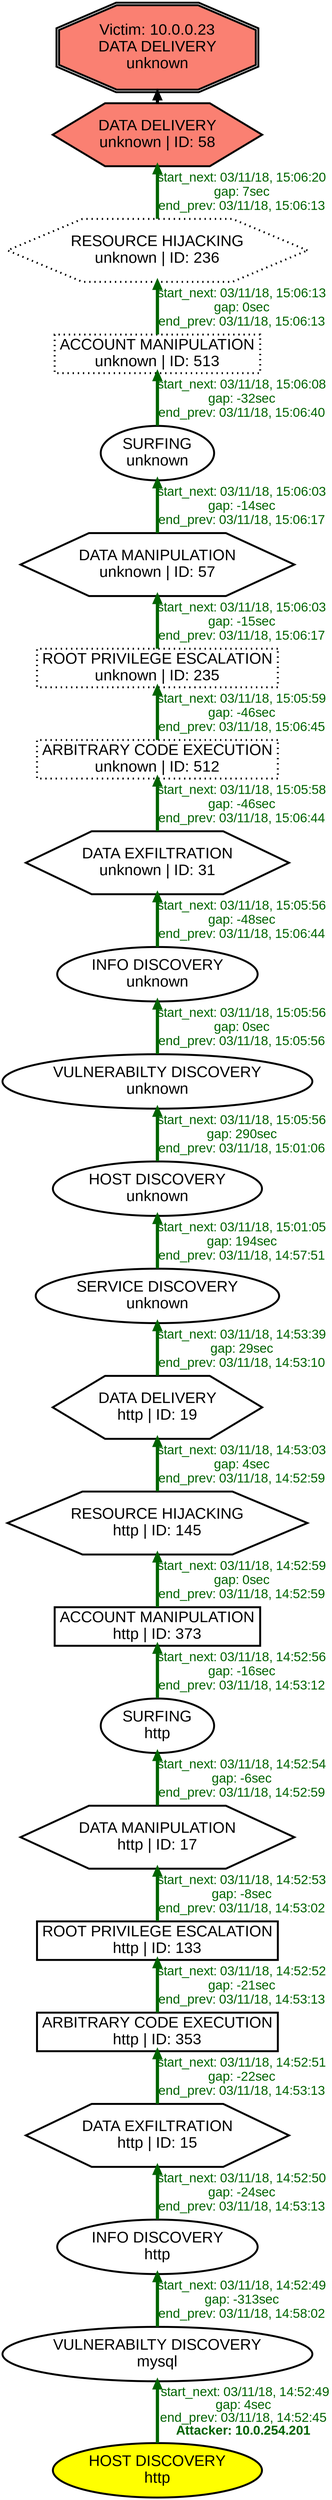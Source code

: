 digraph DATADELIVERYunknown {
rankdir="BT"; 
 graph [ nodesep="0.1", ranksep="0.02"] 
 node [ fontname=Arial, fontsize=24,penwidth=3]; 
 edge [ fontname=Arial, fontsize=20,penwidth=5 ];
"Victim: 10.0.0.23
DATA DELIVERY
unknown" [shape=doubleoctagon, style=filled, fillcolor=salmon];
{ rank = max; "Victim: 10.0.0.23
DATA DELIVERY
unknown"}
"DATA DELIVERY
unknown | ID: 58" -> "Victim: 10.0.0.23
DATA DELIVERY
unknown"
"DATA DELIVERY
unknown | ID: 58" [style=filled, fillcolor= salmon]
{ rank=same; "DATA DELIVERY
unknown | ID: 58"}
"HOST DISCOVERY
http" [style=filled, fillcolor= yellow]
"HOST DISCOVERY
http" -> "VULNERABILTY DISCOVERY
mysql" [ color=darkgreen] [label=<<font color="darkgreen"> start_next: 03/11/18, 14:52:49<br/>gap: 4sec<br/>end_prev: 03/11/18, 14:52:45</font><br/><font color="darkgreen"><b>Attacker: 10.0.254.201</b></font>>]
"VULNERABILTY DISCOVERY
mysql" -> "INFO DISCOVERY
http" [ label="start_next: 03/11/18, 14:52:49
gap: -313sec
end_prev: 03/11/18, 14:58:02"][ fontcolor="darkgreen" color=darkgreen]
"INFO DISCOVERY
http" -> "DATA EXFILTRATION
http | ID: 15" [ label="start_next: 03/11/18, 14:52:50
gap: -24sec
end_prev: 03/11/18, 14:53:13"][ fontcolor="darkgreen" color=darkgreen]
"DATA EXFILTRATION
http | ID: 15" -> "ARBITRARY CODE EXECUTION
http | ID: 353" [ label="start_next: 03/11/18, 14:52:51
gap: -22sec
end_prev: 03/11/18, 14:53:13"][ fontcolor="darkgreen" color=darkgreen]
"ARBITRARY CODE EXECUTION
http | ID: 353" -> "ROOT PRIVILEGE ESCALATION
http | ID: 133" [ label="start_next: 03/11/18, 14:52:52
gap: -21sec
end_prev: 03/11/18, 14:53:13"][ fontcolor="darkgreen" color=darkgreen]
"ROOT PRIVILEGE ESCALATION
http | ID: 133" -> "DATA MANIPULATION
http | ID: 17" [ label="start_next: 03/11/18, 14:52:53
gap: -8sec
end_prev: 03/11/18, 14:53:02"][ fontcolor="darkgreen" color=darkgreen]
"DATA MANIPULATION
http | ID: 17" -> "SURFING
http" [ label="start_next: 03/11/18, 14:52:54
gap: -6sec
end_prev: 03/11/18, 14:52:59"][ fontcolor="darkgreen" color=darkgreen]
"SURFING
http" -> "ACCOUNT MANIPULATION
http | ID: 373" [ label="start_next: 03/11/18, 14:52:56
gap: -16sec
end_prev: 03/11/18, 14:53:12"][ fontcolor="darkgreen" color=darkgreen]
"ACCOUNT MANIPULATION
http | ID: 373" -> "RESOURCE HIJACKING
http | ID: 145" [ label="start_next: 03/11/18, 14:52:59
gap: 0sec
end_prev: 03/11/18, 14:52:59"][ fontcolor="darkgreen" color=darkgreen]
"RESOURCE HIJACKING
http | ID: 145" -> "DATA DELIVERY
http | ID: 19" [ label="start_next: 03/11/18, 14:53:03
gap: 4sec
end_prev: 03/11/18, 14:52:59"][ fontcolor="darkgreen" color=darkgreen]
"DATA DELIVERY
http | ID: 19" -> "SERVICE DISCOVERY
unknown" [ label="start_next: 03/11/18, 14:53:39
gap: 29sec
end_prev: 03/11/18, 14:53:10"][ fontcolor="darkgreen" color=darkgreen]
"SERVICE DISCOVERY
unknown" -> "HOST DISCOVERY
unknown" [ label="start_next: 03/11/18, 15:01:05
gap: 194sec
end_prev: 03/11/18, 14:57:51"][ fontcolor="darkgreen" color=darkgreen]
"HOST DISCOVERY
unknown" -> "VULNERABILTY DISCOVERY
unknown" [ label="start_next: 03/11/18, 15:05:56
gap: 290sec
end_prev: 03/11/18, 15:01:06"][ fontcolor="darkgreen" color=darkgreen]
"VULNERABILTY DISCOVERY
unknown" -> "INFO DISCOVERY
unknown" [ label="start_next: 03/11/18, 15:05:56
gap: 0sec
end_prev: 03/11/18, 15:05:56"][ fontcolor="darkgreen" color=darkgreen]
"INFO DISCOVERY
unknown" -> "DATA EXFILTRATION
unknown | ID: 31" [ label="start_next: 03/11/18, 15:05:56
gap: -48sec
end_prev: 03/11/18, 15:06:44"][ fontcolor="darkgreen" color=darkgreen]
"DATA EXFILTRATION
unknown | ID: 31" -> "ARBITRARY CODE EXECUTION
unknown | ID: 512" [ label="start_next: 03/11/18, 15:05:58
gap: -46sec
end_prev: 03/11/18, 15:06:44"][ fontcolor="darkgreen" color=darkgreen]
"ARBITRARY CODE EXECUTION
unknown | ID: 512" -> "ROOT PRIVILEGE ESCALATION
unknown | ID: 235" [ label="start_next: 03/11/18, 15:05:59
gap: -46sec
end_prev: 03/11/18, 15:06:45"][ fontcolor="darkgreen" color=darkgreen]
"ROOT PRIVILEGE ESCALATION
unknown | ID: 235" -> "DATA MANIPULATION
unknown | ID: 57" [ label="start_next: 03/11/18, 15:06:03
gap: -15sec
end_prev: 03/11/18, 15:06:17"][ fontcolor="darkgreen" color=darkgreen]
"DATA MANIPULATION
unknown | ID: 57" -> "SURFING
unknown" [ label="start_next: 03/11/18, 15:06:03
gap: -14sec
end_prev: 03/11/18, 15:06:17"][ fontcolor="darkgreen" color=darkgreen]
"SURFING
unknown" -> "ACCOUNT MANIPULATION
unknown | ID: 513" [ label="start_next: 03/11/18, 15:06:08
gap: -32sec
end_prev: 03/11/18, 15:06:40"][ fontcolor="darkgreen" color=darkgreen]
"ACCOUNT MANIPULATION
unknown | ID: 513" -> "RESOURCE HIJACKING
unknown | ID: 236" [ label="start_next: 03/11/18, 15:06:13
gap: 0sec
end_prev: 03/11/18, 15:06:13"][ fontcolor="darkgreen" color=darkgreen]
"RESOURCE HIJACKING
unknown | ID: 236" -> "DATA DELIVERY
unknown | ID: 58" [ label="start_next: 03/11/18, 15:06:20
gap: 7sec
end_prev: 03/11/18, 15:06:13"][ fontcolor="darkgreen" color=darkgreen]
"HOST DISCOVERY
http" [shape=oval]
"HOST DISCOVERY
http" [tooltip="ET SCAN Nmap Scripting Engine User-Agent Detected (Nmap Scripting Engine)
ET SCAN Possible Nmap User-Agent Observed"]
"VULNERABILTY DISCOVERY
mysql" [shape=oval]
"VULNERABILTY DISCOVERY
mysql" [tooltip="ET SCAN Suspicious inbound to mySQL port 3306
ET SCAN Suspicious inbound to MSSQL port 1433
ET SCAN Nikto Web App Scan in Progress
ET SCAN Suspicious inbound to PostgreSQL port 5432
ET SCAN Suspicious inbound to Oracle SQL port 1521
ET SCAN Suspicious inbound to mSQL port 4333"]
"INFO DISCOVERY
http" [shape=oval]
"INFO DISCOVERY
http" [tooltip="GPL WEB_SERVER viewcode access
GPL WEB_SERVER .htaccess access
GPL WEB_SERVER writeto.cnf access
GPL WEB_SERVER iisadmin access
ET WEB_SERVER PHP Easteregg Information-Disclosure (funny-logo)
ET WEB_SPECIFIC_APPS Request to Wordpress W3TC Plug-in dbcache Directory
GPL WEB_SERVER services.cnf access
ET WEB_SERVER PHP Easteregg Information-Disclosure (zend-logo)
GPL EXPLOIT unicode directory traversal attempt
ET WEB_SERVER PHP Easteregg Information-Disclosure (php-logo)
GPL WEB_SERVER service.cnf access
GPL EXPLOIT iisadmpwd attempt
ET WEB_SERVER PHP SESSION SuperGlobal in URI
GPL WEB_SERVER /~root access
GPL WEB_SERVER authors.pwd access
ET WEB_SERVER PHP ENV SuperGlobal in URI
GPL EXPLOIT .cnf access
ET POLICY Proxy TRACE Request - inbound
GPL WEB_SERVER .htpasswd access
GPL WEB_SERVER global.asa access
ET WEB_SERVER PHP SERVER SuperGlobal in URI
GPL EXPLOIT fpcount access
GPL WEB_SERVER globals.pl access
GPL WEB_SERVER 403 Forbidden
GPL WEB_SERVER service.pwd
GPL EXPLOIT ISAPI .idq attempt
ET WEB_SERVER PHP Easteregg Information-Disclosure (phpinfo)
GPL WEB_SERVER printenv access
GPL WEB_SERVER author.exe access
GPL EXPLOIT iissamples access
GPL EXPLOIT .htr access
ET WEB_SERVER PHP REQUEST SuperGlobal in URI"]
"DATA EXFILTRATION
http | ID: 15" [shape=hexagon]
"DATA EXFILTRATION
http | ID: 15" [tooltip="GPL WEB_SERVER Tomcat server snoop access
GPL EXPLOIT ISAPI .ida access
GPL EXPLOIT /msadc/samples/ access
ET WEB_SERVER ColdFusion componentutils access
ET WEB_SERVER /system32/ in Uri - Possible Protected Directory Access Attempt
ET WEB_SPECIFIC_APPS PHP-CGI query string parameter vulnerability
ET WEB_SERVER Possible XXE SYSTEM ENTITY in POST BODY.
ET WEB_SERVER /etc/shadow Detected in URI
GPL EXPLOIT ISAPI .idq access"]
"ARBITRARY CODE EXECUTION
http | ID: 353" [shape=box]
"ARBITRARY CODE EXECUTION
http | ID: 353" [tooltip="ET CURRENT_EVENTS QNAP Shellshock CVE-2014-6271
ET WEB_SPECIFIC_APPS DesktopOnNet don3_requiem.php app_path Parameter Remote File Inclusion
ET WEB_SPECIFIC_APPS Horde type Parameter Local File Inclusion Attempt
ET WEB_SPECIFIC_APPS KR-Web krgourl.php DOCUMENT_ROOT Parameter Remote File Inclusion Attempt
ET WEB_SERVER Possible CVE-2014-6271 Attempt in Headers
ET WEB_SPECIFIC_APPS BASE base_stat_common.php remote file include
ET WEB_SPECIFIC_APPS Golem Gaming Portal root_path Parameter Remote File inclusion Attempt
ET WEB_SPECIFIC_APPS Joomla swMenuPro ImageManager.php Remote File Inclusion Attempt
ET WEB_SPECIFIC_APPS FormMailer formmailer.admin.inc.php BASE_DIR Parameter Remote File Inclusion Attempt
ET WEB_SPECIFIC_APPS AjaxPortal di.php pathtoserverdata Parameter Remote File Inclusion Attempt
ET WEB_SERVER cmd.exe In URI - Possible Command Execution Attempt
ET WEB_SPECIFIC_APPS KingCMS menu.php CONFIG Parameter Remote File Inclusion
ETPRO WEB_SPECIFIC_APPS PHPMoAdmin RCE Attempt
ET WEB_SERVER Exploit Suspected PHP Injection Attack (cmd=)
ET WEB_SPECIFIC_APPS Achievo debugger.php config_atkroot parameter Remote File Inclusion Attempt
ET WEB_SERVER Possible CVE-2014-6271 Attempt
ET WEB_SPECIFIC_APPS Joomla Dada Mail Manager Component config.dadamail.php GLOBALS Parameter Remote File Inclusion
ET WEB_SPECIFIC_APPS WEB-PHP RCE PHPBB 2004-1315
ET WEB_SPECIFIC_APPS DesktopOnNet frontpage.php app_path Parameter Remote File Inclusion
ET WEB_SPECIFIC_APPS Joomla AjaxChat Component ajcuser.php GLOBALS Parameter Remote File Inclusion Attempt"]
"ROOT PRIVILEGE ESCALATION
http | ID: 133" [shape=box]
"ROOT PRIVILEGE ESCALATION
http | ID: 133" [tooltip="ET WEB_SERVER ColdFusion administrator access
ETPRO WEB_SPECIFIC_APPS ipTIME firmware < 9.58 RCE
GPL EXPLOIT administrators.pwd access
GPL EXPLOIT CodeRed v2 root.exe access"]
"DATA MANIPULATION
http | ID: 17" [shape=hexagon]
"DATA MANIPULATION
http | ID: 17" [tooltip="ET WEB_SERVER Possible SQL Injection Attempt SELECT FROM
ET WEB_SERVER MYSQL SELECT CONCAT SQL Injection Attempt
ET WEB_SERVER Possible SQL Injection Attempt UNION SELECT"]
"SURFING
http" [shape=oval]
"SURFING
http" [tooltip="ET WEB_SERVER WEB-PHP phpinfo access"]
"ACCOUNT MANIPULATION
http | ID: 373" [shape=box]
"ACCOUNT MANIPULATION
http | ID: 373" [tooltip="GPL EXPLOIT /iisadmpwd/aexp2.htr access
ET WEB_SERVER SELECT USER SQL Injection Attempt in URI"]
"RESOURCE HIJACKING
http | ID: 145" [shape=hexagon]
"RESOURCE HIJACKING
http | ID: 145" [tooltip="GPL WEB_SERVER Oracle Java Process Manager access"]
"DATA DELIVERY
http | ID: 19" [shape=hexagon]
"DATA DELIVERY
http | ID: 19" [tooltip="ET WEB_SPECIFIC_APPS PHP-Paid4Mail RFI attempt 
ET WEB_SPECIFIC_APPS Possible eFront database.php Remote File Inclusion Attempt
ET WEB_SPECIFIC_APPS MAXcms fm_includes_special Parameter Remote File Inclusion Attempt
ET WEB_SPECIFIC_APPS PHP Aardvark Topsites PHP CONFIG PATH Remote File Include Attempt
ET WEB_SPECIFIC_APPS Possible Mambo/Joomla! com_koesubmit Component 'koesubmit.php' Remote File Inclusion Attempt
ET WEB_SPECIFIC_APPS SERWeb load_lang.php configdir Parameter Remote File Inclusion
ET WEB_SPECIFIC_APPS TECHNOTE shop_this_skin_path Parameter Remote File Inclusion
ET WEB_SPECIFIC_APPS p-Table for WordPress wptable-tinymce.php ABSPATH Parameter RFI Attempt
ET WEB_SPECIFIC_APPS ProjectButler RFI attempt 
ET WEB_SPECIFIC_APPS PHPOF DB_AdoDB.Class.PHP PHPOF_INCLUDE_PATH parameter Remote File Inclusion
ET WEB_SPECIFIC_APPS SAPID get_infochannel.inc.php Remote File inclusion Attempt
ET WEB_SPECIFIC_APPS Joomla Onguma Time Sheet Component onguma.class.php mosConfig_absolute_path Parameter Remote File Inclusion
ET WEB_SPECIFIC_APPS phptraverse mp3_id.php GLOBALS Parameter Remote File Inclusion Attempt
ET WEB_SPECIFIC_APPS Sisplet CMS komentar.php site_path Parameter Remote File Inclusion Attempt
ET WEB_SPECIFIC_APPS SERWeb main_prepend.php functionsdir Parameter Remote File Inclusion
ET WEB_SPECIFIC_APPS Mambo Component com_smf smf.php Remote File Inclusion Attempt
ET WEB_SPECIFIC_APPS OpenX phpAdsNew phpAds_geoPlugin Parameter Remote File Inclusion Attempt
ET WEB_SPECIFIC_APPS Enthusiast path parameter Remote File Inclusion
ET WEB_SPECIFIC_APPS ProdLer prodler.class.php sPath Parameter Remote File Inclusion Attempt
ET WEB_SPECIFIC_APPS PHP Classifieds class.phpmailer.php lang_path Parameter Remote File Inclusion Attempt
ET WEB_SPECIFIC_APPS Joomla Simple RSS Reader admin.rssreader.php mosConfig_live_site Parameter Remote File Inclusion
ET WEB_SPECIFIC_APPS Possible OpenSiteAdmin pageHeader.php Remote File Inclusion Attempt
ET WEB_SPECIFIC_APPS phpSkelSite theme parameter remote file inclusion
ET WEB_SPECIFIC_APPS PointComma pctemplate.php pcConfig Parameter Remote File Inclusion Attempt
ET WEB_SPECIFIC_APPS phPortal gunaysoft.php icerikyolu Parameter Remote File Inclusion
ET WEB_SPECIFIC_APPS OBOphiX fonctions_racine.php chemin_lib parameter Remote File Inclusion Attempt
ET WEB_SPECIFIC_APPS PHP phpMyAgenda rootagenda Remote File Include Attempt
ET WEB_SPECIFIC_APPS Ve-EDIT edit_htmlarea.php highlighter Parameter Remote File Inclusion
ET WEB_SPECIFIC_APPS MODx CMS snippet.reflect.php reflect_base Remote File Inclusion
ET WEB_SPECIFIC_APPS phPortal gunaysoft.php sayfaid Parameter Remote File Inclusion
ET WEB_SPECIFIC_APPS YapBB class_yapbbcooker.php cfgIncludeDirectory Parameter Remote File Inclusion"]
"SERVICE DISCOVERY
unknown" [shape=oval]
"SERVICE DISCOVERY
unknown" [tooltip="ET SCAN Potential SSH Scan
ET SCAN Potential VNC Scan 5800-5820
ET SCAN Potential VNC Scan 5900-5920
ET SCAN NMAP OS Detection Probe"]
"HOST DISCOVERY
unknown" [shape=oval]
"HOST DISCOVERY
unknown" [tooltip="ET SCAN Nmap Scripting Engine User-Agent Detected (Nmap Scripting Engine)
ET SCAN Possible Nmap User-Agent Observed"]
"VULNERABILTY DISCOVERY
unknown" [shape=oval]
"VULNERABILTY DISCOVERY
unknown" [tooltip="ET SCAN Nikto Web App Scan in Progress"]
"INFO DISCOVERY
unknown" [shape=oval]
"INFO DISCOVERY
unknown" [tooltip="GPL WEB_SERVER viewcode access
GPL WEB_SERVER .htaccess access
GPL WEB_SERVER writeto.cnf access
GPL WEB_SERVER iisadmin access
ET WEB_SPECIFIC_APPS Request to Wordpress W3TC Plug-in dbcache Directory
GPL WEB_SERVER services.cnf access
GPL EXPLOIT unicode directory traversal attempt
GPL WEB_SERVER service.cnf access
GPL EXPLOIT iisadmpwd attempt
ET WEB_SERVER PHP SESSION SuperGlobal in URI
GPL WEB_SERVER /~root access
GPL WEB_SERVER authors.pwd access
ET WEB_SERVER PHP ENV SuperGlobal in URI
GPL EXPLOIT .cnf access
ET POLICY Proxy TRACE Request - inbound
GPL WEB_SERVER .htpasswd access
GPL WEB_SERVER global.asa access
ET WEB_SERVER PHP SERVER SuperGlobal in URI
GPL EXPLOIT fpcount access
GPL WEB_SERVER globals.pl access
GPL WEB_SERVER service.pwd
GPL EXPLOIT ISAPI .idq attempt
ET WEB_SERVER PHP Easteregg Information-Disclosure (phpinfo)
GPL WEB_SERVER printenv access
GPL WEB_SERVER author.exe access
GPL EXPLOIT iissamples access
GPL EXPLOIT .htr access
ET WEB_SERVER PHP REQUEST SuperGlobal in URI"]
"DATA EXFILTRATION
unknown | ID: 31" [shape=hexagon]
"DATA EXFILTRATION
unknown | ID: 31" [tooltip="GPL WEB_SERVER Tomcat server snoop access
GPL EXPLOIT ISAPI .ida access
GPL EXPLOIT /msadc/samples/ access
ET WEB_SERVER ColdFusion componentutils access
ET WEB_SERVER /system32/ in Uri - Possible Protected Directory Access Attempt
ET WEB_SPECIFIC_APPS PHP-CGI query string parameter vulnerability
ET WEB_SERVER Possible XXE SYSTEM ENTITY in POST BODY.
ET WEB_SERVER /etc/shadow Detected in URI
GPL EXPLOIT ISAPI .idq access"]
"ARBITRARY CODE EXECUTION
unknown | ID: 512" [style="dotted", shape=box]
"ARBITRARY CODE EXECUTION
unknown | ID: 512" [tooltip="ET WEB_SPECIFIC_APPS BASE base_stat_common.php remote file include
ET WEB_SPECIFIC_APPS Golem Gaming Portal root_path Parameter Remote File inclusion Attempt
ET WEB_SPECIFIC_APPS WEB-PHP RCE PHPBB 2004-1315
ETPRO WEB_SPECIFIC_APPS PHPMoAdmin RCE Attempt
ET CURRENT_EVENTS QNAP Shellshock CVE-2014-6271
ET WEB_SERVER Exploit Suspected PHP Injection Attack (cmd=)
ET WEB_SERVER Possible CVE-2014-6271 Attempt in Headers"]
"ROOT PRIVILEGE ESCALATION
unknown | ID: 235" [style="dotted", shape=box]
"ROOT PRIVILEGE ESCALATION
unknown | ID: 235" [tooltip="ET WEB_SERVER ColdFusion administrator access
ETPRO WEB_SPECIFIC_APPS ipTIME firmware < 9.58 RCE
GPL EXPLOIT administrators.pwd access
GPL EXPLOIT CodeRed v2 root.exe access"]
"DATA MANIPULATION
unknown | ID: 57" [shape=hexagon]
"DATA MANIPULATION
unknown | ID: 57" [tooltip="ET WEB_SERVER Possible SQL Injection Attempt SELECT FROM
ET WEB_SERVER Possible SQL Injection Attempt UNION SELECT"]
"SURFING
unknown" [shape=oval]
"SURFING
unknown" [tooltip="ET WEB_SERVER WEB-PHP phpinfo access"]
"ACCOUNT MANIPULATION
unknown | ID: 513" [style="dotted", shape=box]
"ACCOUNT MANIPULATION
unknown | ID: 513" [tooltip="GPL EXPLOIT /iisadmpwd/aexp2.htr access
ET WEB_SERVER SELECT USER SQL Injection Attempt in URI"]
"RESOURCE HIJACKING
unknown | ID: 236" [style="dotted", shape=hexagon]
"RESOURCE HIJACKING
unknown | ID: 236" [tooltip="GPL WEB_SERVER Oracle Java Process Manager access"]
"DATA DELIVERY
unknown | ID: 58" [shape=hexagon]
"DATA DELIVERY
unknown | ID: 58" [tooltip="ET WEB_SPECIFIC_APPS SAPID get_infochannel.inc.php Remote File inclusion Attempt
ET WEB_SPECIFIC_APPS Possible OpenSiteAdmin pageHeader.php Remote File Inclusion Attempt"]
}
